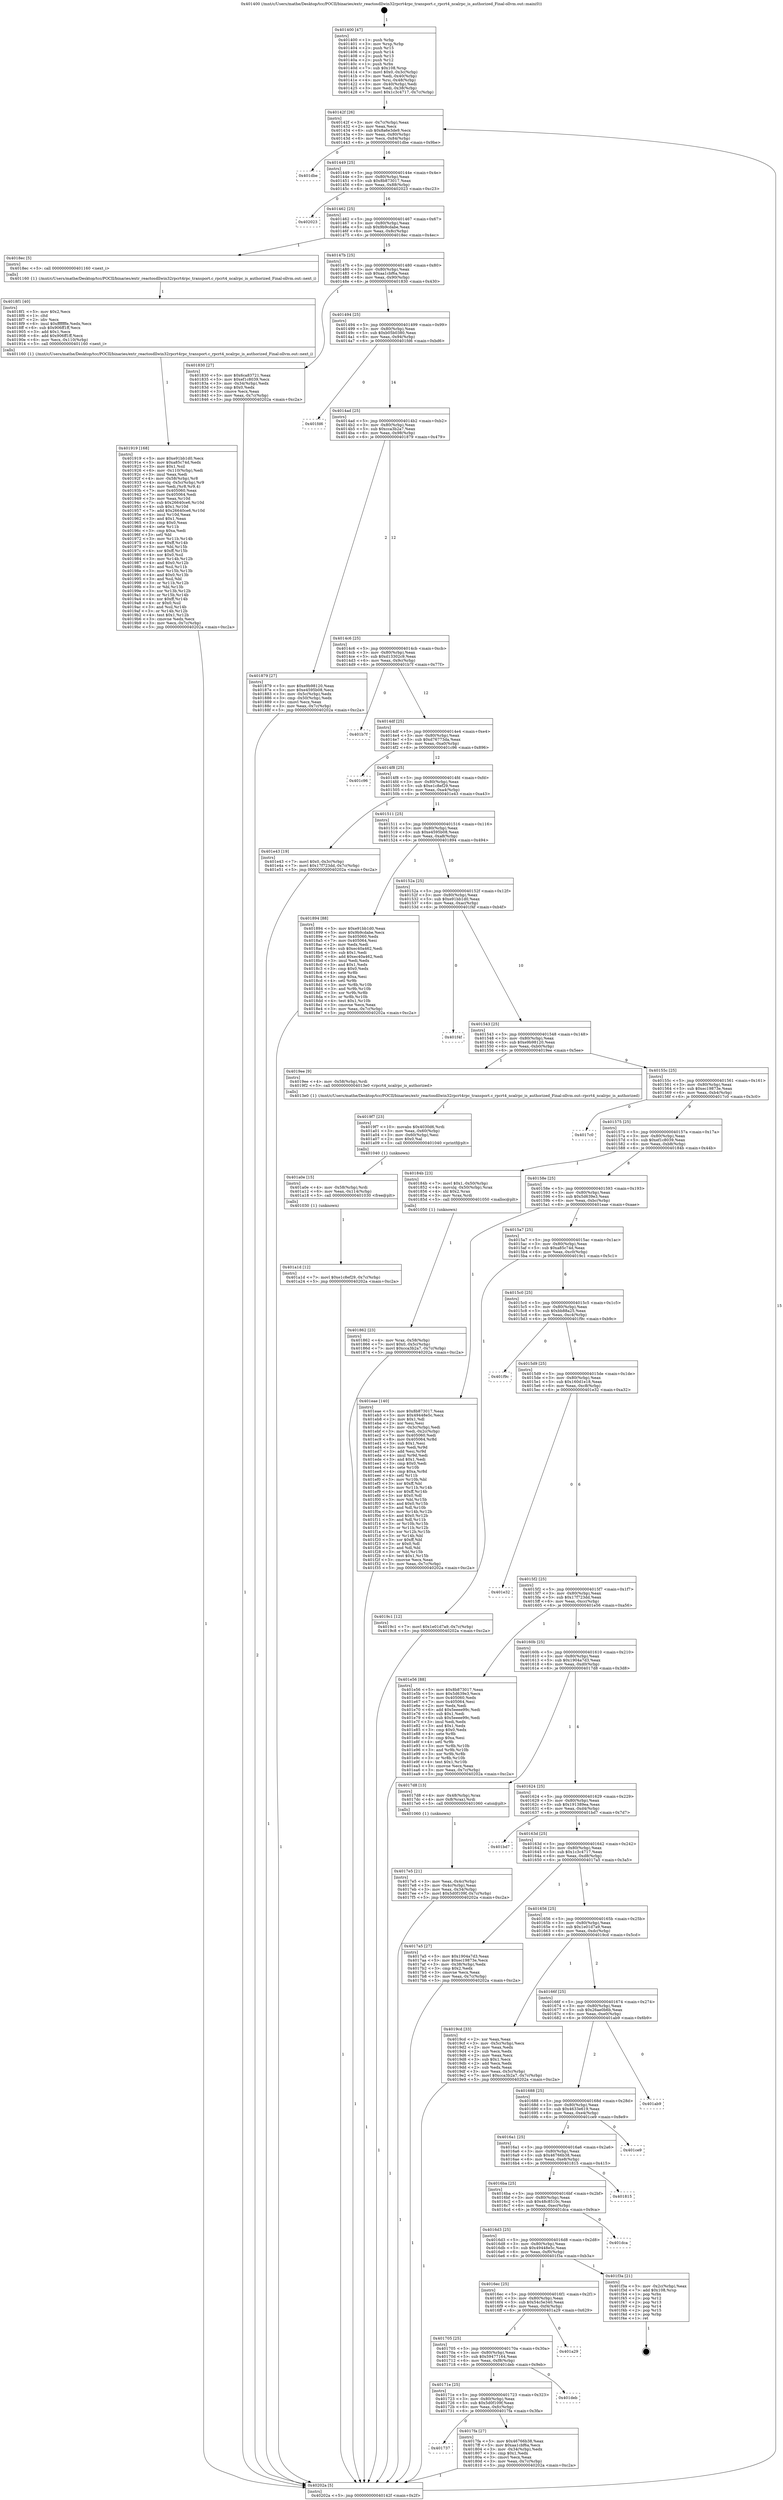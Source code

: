 digraph "0x401400" {
  label = "0x401400 (/mnt/c/Users/mathe/Desktop/tcc/POCII/binaries/extr_reactosdllwin32rpcrt4rpc_transport.c_rpcrt4_ncalrpc_is_authorized_Final-ollvm.out::main(0))"
  labelloc = "t"
  node[shape=record]

  Entry [label="",width=0.3,height=0.3,shape=circle,fillcolor=black,style=filled]
  "0x40142f" [label="{
     0x40142f [26]\l
     | [instrs]\l
     &nbsp;&nbsp;0x40142f \<+3\>: mov -0x7c(%rbp),%eax\l
     &nbsp;&nbsp;0x401432 \<+2\>: mov %eax,%ecx\l
     &nbsp;&nbsp;0x401434 \<+6\>: sub $0x8a6e3de9,%ecx\l
     &nbsp;&nbsp;0x40143a \<+3\>: mov %eax,-0x80(%rbp)\l
     &nbsp;&nbsp;0x40143d \<+6\>: mov %ecx,-0x84(%rbp)\l
     &nbsp;&nbsp;0x401443 \<+6\>: je 0000000000401dbe \<main+0x9be\>\l
  }"]
  "0x401dbe" [label="{
     0x401dbe\l
  }", style=dashed]
  "0x401449" [label="{
     0x401449 [25]\l
     | [instrs]\l
     &nbsp;&nbsp;0x401449 \<+5\>: jmp 000000000040144e \<main+0x4e\>\l
     &nbsp;&nbsp;0x40144e \<+3\>: mov -0x80(%rbp),%eax\l
     &nbsp;&nbsp;0x401451 \<+5\>: sub $0x8b873017,%eax\l
     &nbsp;&nbsp;0x401456 \<+6\>: mov %eax,-0x88(%rbp)\l
     &nbsp;&nbsp;0x40145c \<+6\>: je 0000000000402023 \<main+0xc23\>\l
  }"]
  Exit [label="",width=0.3,height=0.3,shape=circle,fillcolor=black,style=filled,peripheries=2]
  "0x402023" [label="{
     0x402023\l
  }", style=dashed]
  "0x401462" [label="{
     0x401462 [25]\l
     | [instrs]\l
     &nbsp;&nbsp;0x401462 \<+5\>: jmp 0000000000401467 \<main+0x67\>\l
     &nbsp;&nbsp;0x401467 \<+3\>: mov -0x80(%rbp),%eax\l
     &nbsp;&nbsp;0x40146a \<+5\>: sub $0x9b9cdabe,%eax\l
     &nbsp;&nbsp;0x40146f \<+6\>: mov %eax,-0x8c(%rbp)\l
     &nbsp;&nbsp;0x401475 \<+6\>: je 00000000004018ec \<main+0x4ec\>\l
  }"]
  "0x401a1d" [label="{
     0x401a1d [12]\l
     | [instrs]\l
     &nbsp;&nbsp;0x401a1d \<+7\>: movl $0xe1c8ef29,-0x7c(%rbp)\l
     &nbsp;&nbsp;0x401a24 \<+5\>: jmp 000000000040202a \<main+0xc2a\>\l
  }"]
  "0x4018ec" [label="{
     0x4018ec [5]\l
     | [instrs]\l
     &nbsp;&nbsp;0x4018ec \<+5\>: call 0000000000401160 \<next_i\>\l
     | [calls]\l
     &nbsp;&nbsp;0x401160 \{1\} (/mnt/c/Users/mathe/Desktop/tcc/POCII/binaries/extr_reactosdllwin32rpcrt4rpc_transport.c_rpcrt4_ncalrpc_is_authorized_Final-ollvm.out::next_i)\l
  }"]
  "0x40147b" [label="{
     0x40147b [25]\l
     | [instrs]\l
     &nbsp;&nbsp;0x40147b \<+5\>: jmp 0000000000401480 \<main+0x80\>\l
     &nbsp;&nbsp;0x401480 \<+3\>: mov -0x80(%rbp),%eax\l
     &nbsp;&nbsp;0x401483 \<+5\>: sub $0xaa1cbf6a,%eax\l
     &nbsp;&nbsp;0x401488 \<+6\>: mov %eax,-0x90(%rbp)\l
     &nbsp;&nbsp;0x40148e \<+6\>: je 0000000000401830 \<main+0x430\>\l
  }"]
  "0x401a0e" [label="{
     0x401a0e [15]\l
     | [instrs]\l
     &nbsp;&nbsp;0x401a0e \<+4\>: mov -0x58(%rbp),%rdi\l
     &nbsp;&nbsp;0x401a12 \<+6\>: mov %eax,-0x114(%rbp)\l
     &nbsp;&nbsp;0x401a18 \<+5\>: call 0000000000401030 \<free@plt\>\l
     | [calls]\l
     &nbsp;&nbsp;0x401030 \{1\} (unknown)\l
  }"]
  "0x401830" [label="{
     0x401830 [27]\l
     | [instrs]\l
     &nbsp;&nbsp;0x401830 \<+5\>: mov $0x6ca83721,%eax\l
     &nbsp;&nbsp;0x401835 \<+5\>: mov $0xef1c8039,%ecx\l
     &nbsp;&nbsp;0x40183a \<+3\>: mov -0x34(%rbp),%edx\l
     &nbsp;&nbsp;0x40183d \<+3\>: cmp $0x0,%edx\l
     &nbsp;&nbsp;0x401840 \<+3\>: cmove %ecx,%eax\l
     &nbsp;&nbsp;0x401843 \<+3\>: mov %eax,-0x7c(%rbp)\l
     &nbsp;&nbsp;0x401846 \<+5\>: jmp 000000000040202a \<main+0xc2a\>\l
  }"]
  "0x401494" [label="{
     0x401494 [25]\l
     | [instrs]\l
     &nbsp;&nbsp;0x401494 \<+5\>: jmp 0000000000401499 \<main+0x99\>\l
     &nbsp;&nbsp;0x401499 \<+3\>: mov -0x80(%rbp),%eax\l
     &nbsp;&nbsp;0x40149c \<+5\>: sub $0xb05b0380,%eax\l
     &nbsp;&nbsp;0x4014a1 \<+6\>: mov %eax,-0x94(%rbp)\l
     &nbsp;&nbsp;0x4014a7 \<+6\>: je 0000000000401fd6 \<main+0xbd6\>\l
  }"]
  "0x4019f7" [label="{
     0x4019f7 [23]\l
     | [instrs]\l
     &nbsp;&nbsp;0x4019f7 \<+10\>: movabs $0x4030d6,%rdi\l
     &nbsp;&nbsp;0x401a01 \<+3\>: mov %eax,-0x60(%rbp)\l
     &nbsp;&nbsp;0x401a04 \<+3\>: mov -0x60(%rbp),%esi\l
     &nbsp;&nbsp;0x401a07 \<+2\>: mov $0x0,%al\l
     &nbsp;&nbsp;0x401a09 \<+5\>: call 0000000000401040 \<printf@plt\>\l
     | [calls]\l
     &nbsp;&nbsp;0x401040 \{1\} (unknown)\l
  }"]
  "0x401fd6" [label="{
     0x401fd6\l
  }", style=dashed]
  "0x4014ad" [label="{
     0x4014ad [25]\l
     | [instrs]\l
     &nbsp;&nbsp;0x4014ad \<+5\>: jmp 00000000004014b2 \<main+0xb2\>\l
     &nbsp;&nbsp;0x4014b2 \<+3\>: mov -0x80(%rbp),%eax\l
     &nbsp;&nbsp;0x4014b5 \<+5\>: sub $0xcca3b2a7,%eax\l
     &nbsp;&nbsp;0x4014ba \<+6\>: mov %eax,-0x98(%rbp)\l
     &nbsp;&nbsp;0x4014c0 \<+6\>: je 0000000000401879 \<main+0x479\>\l
  }"]
  "0x401919" [label="{
     0x401919 [168]\l
     | [instrs]\l
     &nbsp;&nbsp;0x401919 \<+5\>: mov $0xe91bb1d0,%ecx\l
     &nbsp;&nbsp;0x40191e \<+5\>: mov $0xa85c74d,%edx\l
     &nbsp;&nbsp;0x401923 \<+3\>: mov $0x1,%sil\l
     &nbsp;&nbsp;0x401926 \<+6\>: mov -0x110(%rbp),%edi\l
     &nbsp;&nbsp;0x40192c \<+3\>: imul %eax,%edi\l
     &nbsp;&nbsp;0x40192f \<+4\>: mov -0x58(%rbp),%r8\l
     &nbsp;&nbsp;0x401933 \<+4\>: movslq -0x5c(%rbp),%r9\l
     &nbsp;&nbsp;0x401937 \<+4\>: mov %edi,(%r8,%r9,4)\l
     &nbsp;&nbsp;0x40193b \<+7\>: mov 0x405060,%eax\l
     &nbsp;&nbsp;0x401942 \<+7\>: mov 0x405064,%edi\l
     &nbsp;&nbsp;0x401949 \<+3\>: mov %eax,%r10d\l
     &nbsp;&nbsp;0x40194c \<+7\>: sub $0x26640ce6,%r10d\l
     &nbsp;&nbsp;0x401953 \<+4\>: sub $0x1,%r10d\l
     &nbsp;&nbsp;0x401957 \<+7\>: add $0x26640ce6,%r10d\l
     &nbsp;&nbsp;0x40195e \<+4\>: imul %r10d,%eax\l
     &nbsp;&nbsp;0x401962 \<+3\>: and $0x1,%eax\l
     &nbsp;&nbsp;0x401965 \<+3\>: cmp $0x0,%eax\l
     &nbsp;&nbsp;0x401968 \<+4\>: sete %r11b\l
     &nbsp;&nbsp;0x40196c \<+3\>: cmp $0xa,%edi\l
     &nbsp;&nbsp;0x40196f \<+3\>: setl %bl\l
     &nbsp;&nbsp;0x401972 \<+3\>: mov %r11b,%r14b\l
     &nbsp;&nbsp;0x401975 \<+4\>: xor $0xff,%r14b\l
     &nbsp;&nbsp;0x401979 \<+3\>: mov %bl,%r15b\l
     &nbsp;&nbsp;0x40197c \<+4\>: xor $0xff,%r15b\l
     &nbsp;&nbsp;0x401980 \<+4\>: xor $0x0,%sil\l
     &nbsp;&nbsp;0x401984 \<+3\>: mov %r14b,%r12b\l
     &nbsp;&nbsp;0x401987 \<+4\>: and $0x0,%r12b\l
     &nbsp;&nbsp;0x40198b \<+3\>: and %sil,%r11b\l
     &nbsp;&nbsp;0x40198e \<+3\>: mov %r15b,%r13b\l
     &nbsp;&nbsp;0x401991 \<+4\>: and $0x0,%r13b\l
     &nbsp;&nbsp;0x401995 \<+3\>: and %sil,%bl\l
     &nbsp;&nbsp;0x401998 \<+3\>: or %r11b,%r12b\l
     &nbsp;&nbsp;0x40199b \<+3\>: or %bl,%r13b\l
     &nbsp;&nbsp;0x40199e \<+3\>: xor %r13b,%r12b\l
     &nbsp;&nbsp;0x4019a1 \<+3\>: or %r15b,%r14b\l
     &nbsp;&nbsp;0x4019a4 \<+4\>: xor $0xff,%r14b\l
     &nbsp;&nbsp;0x4019a8 \<+4\>: or $0x0,%sil\l
     &nbsp;&nbsp;0x4019ac \<+3\>: and %sil,%r14b\l
     &nbsp;&nbsp;0x4019af \<+3\>: or %r14b,%r12b\l
     &nbsp;&nbsp;0x4019b2 \<+4\>: test $0x1,%r12b\l
     &nbsp;&nbsp;0x4019b6 \<+3\>: cmovne %edx,%ecx\l
     &nbsp;&nbsp;0x4019b9 \<+3\>: mov %ecx,-0x7c(%rbp)\l
     &nbsp;&nbsp;0x4019bc \<+5\>: jmp 000000000040202a \<main+0xc2a\>\l
  }"]
  "0x401879" [label="{
     0x401879 [27]\l
     | [instrs]\l
     &nbsp;&nbsp;0x401879 \<+5\>: mov $0xe9b98120,%eax\l
     &nbsp;&nbsp;0x40187e \<+5\>: mov $0xe4595b08,%ecx\l
     &nbsp;&nbsp;0x401883 \<+3\>: mov -0x5c(%rbp),%edx\l
     &nbsp;&nbsp;0x401886 \<+3\>: cmp -0x50(%rbp),%edx\l
     &nbsp;&nbsp;0x401889 \<+3\>: cmovl %ecx,%eax\l
     &nbsp;&nbsp;0x40188c \<+3\>: mov %eax,-0x7c(%rbp)\l
     &nbsp;&nbsp;0x40188f \<+5\>: jmp 000000000040202a \<main+0xc2a\>\l
  }"]
  "0x4014c6" [label="{
     0x4014c6 [25]\l
     | [instrs]\l
     &nbsp;&nbsp;0x4014c6 \<+5\>: jmp 00000000004014cb \<main+0xcb\>\l
     &nbsp;&nbsp;0x4014cb \<+3\>: mov -0x80(%rbp),%eax\l
     &nbsp;&nbsp;0x4014ce \<+5\>: sub $0xd13302c9,%eax\l
     &nbsp;&nbsp;0x4014d3 \<+6\>: mov %eax,-0x9c(%rbp)\l
     &nbsp;&nbsp;0x4014d9 \<+6\>: je 0000000000401b7f \<main+0x77f\>\l
  }"]
  "0x4018f1" [label="{
     0x4018f1 [40]\l
     | [instrs]\l
     &nbsp;&nbsp;0x4018f1 \<+5\>: mov $0x2,%ecx\l
     &nbsp;&nbsp;0x4018f6 \<+1\>: cltd\l
     &nbsp;&nbsp;0x4018f7 \<+2\>: idiv %ecx\l
     &nbsp;&nbsp;0x4018f9 \<+6\>: imul $0xfffffffe,%edx,%ecx\l
     &nbsp;&nbsp;0x4018ff \<+6\>: sub $0x906ff1ff,%ecx\l
     &nbsp;&nbsp;0x401905 \<+3\>: add $0x1,%ecx\l
     &nbsp;&nbsp;0x401908 \<+6\>: add $0x906ff1ff,%ecx\l
     &nbsp;&nbsp;0x40190e \<+6\>: mov %ecx,-0x110(%rbp)\l
     &nbsp;&nbsp;0x401914 \<+5\>: call 0000000000401160 \<next_i\>\l
     | [calls]\l
     &nbsp;&nbsp;0x401160 \{1\} (/mnt/c/Users/mathe/Desktop/tcc/POCII/binaries/extr_reactosdllwin32rpcrt4rpc_transport.c_rpcrt4_ncalrpc_is_authorized_Final-ollvm.out::next_i)\l
  }"]
  "0x401b7f" [label="{
     0x401b7f\l
  }", style=dashed]
  "0x4014df" [label="{
     0x4014df [25]\l
     | [instrs]\l
     &nbsp;&nbsp;0x4014df \<+5\>: jmp 00000000004014e4 \<main+0xe4\>\l
     &nbsp;&nbsp;0x4014e4 \<+3\>: mov -0x80(%rbp),%eax\l
     &nbsp;&nbsp;0x4014e7 \<+5\>: sub $0xd76773da,%eax\l
     &nbsp;&nbsp;0x4014ec \<+6\>: mov %eax,-0xa0(%rbp)\l
     &nbsp;&nbsp;0x4014f2 \<+6\>: je 0000000000401c96 \<main+0x896\>\l
  }"]
  "0x401862" [label="{
     0x401862 [23]\l
     | [instrs]\l
     &nbsp;&nbsp;0x401862 \<+4\>: mov %rax,-0x58(%rbp)\l
     &nbsp;&nbsp;0x401866 \<+7\>: movl $0x0,-0x5c(%rbp)\l
     &nbsp;&nbsp;0x40186d \<+7\>: movl $0xcca3b2a7,-0x7c(%rbp)\l
     &nbsp;&nbsp;0x401874 \<+5\>: jmp 000000000040202a \<main+0xc2a\>\l
  }"]
  "0x401c96" [label="{
     0x401c96\l
  }", style=dashed]
  "0x4014f8" [label="{
     0x4014f8 [25]\l
     | [instrs]\l
     &nbsp;&nbsp;0x4014f8 \<+5\>: jmp 00000000004014fd \<main+0xfd\>\l
     &nbsp;&nbsp;0x4014fd \<+3\>: mov -0x80(%rbp),%eax\l
     &nbsp;&nbsp;0x401500 \<+5\>: sub $0xe1c8ef29,%eax\l
     &nbsp;&nbsp;0x401505 \<+6\>: mov %eax,-0xa4(%rbp)\l
     &nbsp;&nbsp;0x40150b \<+6\>: je 0000000000401e43 \<main+0xa43\>\l
  }"]
  "0x401737" [label="{
     0x401737\l
  }", style=dashed]
  "0x401e43" [label="{
     0x401e43 [19]\l
     | [instrs]\l
     &nbsp;&nbsp;0x401e43 \<+7\>: movl $0x0,-0x3c(%rbp)\l
     &nbsp;&nbsp;0x401e4a \<+7\>: movl $0x17f723dd,-0x7c(%rbp)\l
     &nbsp;&nbsp;0x401e51 \<+5\>: jmp 000000000040202a \<main+0xc2a\>\l
  }"]
  "0x401511" [label="{
     0x401511 [25]\l
     | [instrs]\l
     &nbsp;&nbsp;0x401511 \<+5\>: jmp 0000000000401516 \<main+0x116\>\l
     &nbsp;&nbsp;0x401516 \<+3\>: mov -0x80(%rbp),%eax\l
     &nbsp;&nbsp;0x401519 \<+5\>: sub $0xe4595b08,%eax\l
     &nbsp;&nbsp;0x40151e \<+6\>: mov %eax,-0xa8(%rbp)\l
     &nbsp;&nbsp;0x401524 \<+6\>: je 0000000000401894 \<main+0x494\>\l
  }"]
  "0x4017fa" [label="{
     0x4017fa [27]\l
     | [instrs]\l
     &nbsp;&nbsp;0x4017fa \<+5\>: mov $0x46766b38,%eax\l
     &nbsp;&nbsp;0x4017ff \<+5\>: mov $0xaa1cbf6a,%ecx\l
     &nbsp;&nbsp;0x401804 \<+3\>: mov -0x34(%rbp),%edx\l
     &nbsp;&nbsp;0x401807 \<+3\>: cmp $0x1,%edx\l
     &nbsp;&nbsp;0x40180a \<+3\>: cmovl %ecx,%eax\l
     &nbsp;&nbsp;0x40180d \<+3\>: mov %eax,-0x7c(%rbp)\l
     &nbsp;&nbsp;0x401810 \<+5\>: jmp 000000000040202a \<main+0xc2a\>\l
  }"]
  "0x401894" [label="{
     0x401894 [88]\l
     | [instrs]\l
     &nbsp;&nbsp;0x401894 \<+5\>: mov $0xe91bb1d0,%eax\l
     &nbsp;&nbsp;0x401899 \<+5\>: mov $0x9b9cdabe,%ecx\l
     &nbsp;&nbsp;0x40189e \<+7\>: mov 0x405060,%edx\l
     &nbsp;&nbsp;0x4018a5 \<+7\>: mov 0x405064,%esi\l
     &nbsp;&nbsp;0x4018ac \<+2\>: mov %edx,%edi\l
     &nbsp;&nbsp;0x4018ae \<+6\>: sub $0xec40a462,%edi\l
     &nbsp;&nbsp;0x4018b4 \<+3\>: sub $0x1,%edi\l
     &nbsp;&nbsp;0x4018b7 \<+6\>: add $0xec40a462,%edi\l
     &nbsp;&nbsp;0x4018bd \<+3\>: imul %edi,%edx\l
     &nbsp;&nbsp;0x4018c0 \<+3\>: and $0x1,%edx\l
     &nbsp;&nbsp;0x4018c3 \<+3\>: cmp $0x0,%edx\l
     &nbsp;&nbsp;0x4018c6 \<+4\>: sete %r8b\l
     &nbsp;&nbsp;0x4018ca \<+3\>: cmp $0xa,%esi\l
     &nbsp;&nbsp;0x4018cd \<+4\>: setl %r9b\l
     &nbsp;&nbsp;0x4018d1 \<+3\>: mov %r8b,%r10b\l
     &nbsp;&nbsp;0x4018d4 \<+3\>: and %r9b,%r10b\l
     &nbsp;&nbsp;0x4018d7 \<+3\>: xor %r9b,%r8b\l
     &nbsp;&nbsp;0x4018da \<+3\>: or %r8b,%r10b\l
     &nbsp;&nbsp;0x4018dd \<+4\>: test $0x1,%r10b\l
     &nbsp;&nbsp;0x4018e1 \<+3\>: cmovne %ecx,%eax\l
     &nbsp;&nbsp;0x4018e4 \<+3\>: mov %eax,-0x7c(%rbp)\l
     &nbsp;&nbsp;0x4018e7 \<+5\>: jmp 000000000040202a \<main+0xc2a\>\l
  }"]
  "0x40152a" [label="{
     0x40152a [25]\l
     | [instrs]\l
     &nbsp;&nbsp;0x40152a \<+5\>: jmp 000000000040152f \<main+0x12f\>\l
     &nbsp;&nbsp;0x40152f \<+3\>: mov -0x80(%rbp),%eax\l
     &nbsp;&nbsp;0x401532 \<+5\>: sub $0xe91bb1d0,%eax\l
     &nbsp;&nbsp;0x401537 \<+6\>: mov %eax,-0xac(%rbp)\l
     &nbsp;&nbsp;0x40153d \<+6\>: je 0000000000401f4f \<main+0xb4f\>\l
  }"]
  "0x40171e" [label="{
     0x40171e [25]\l
     | [instrs]\l
     &nbsp;&nbsp;0x40171e \<+5\>: jmp 0000000000401723 \<main+0x323\>\l
     &nbsp;&nbsp;0x401723 \<+3\>: mov -0x80(%rbp),%eax\l
     &nbsp;&nbsp;0x401726 \<+5\>: sub $0x5d0f109f,%eax\l
     &nbsp;&nbsp;0x40172b \<+6\>: mov %eax,-0xfc(%rbp)\l
     &nbsp;&nbsp;0x401731 \<+6\>: je 00000000004017fa \<main+0x3fa\>\l
  }"]
  "0x401f4f" [label="{
     0x401f4f\l
  }", style=dashed]
  "0x401543" [label="{
     0x401543 [25]\l
     | [instrs]\l
     &nbsp;&nbsp;0x401543 \<+5\>: jmp 0000000000401548 \<main+0x148\>\l
     &nbsp;&nbsp;0x401548 \<+3\>: mov -0x80(%rbp),%eax\l
     &nbsp;&nbsp;0x40154b \<+5\>: sub $0xe9b98120,%eax\l
     &nbsp;&nbsp;0x401550 \<+6\>: mov %eax,-0xb0(%rbp)\l
     &nbsp;&nbsp;0x401556 \<+6\>: je 00000000004019ee \<main+0x5ee\>\l
  }"]
  "0x401deb" [label="{
     0x401deb\l
  }", style=dashed]
  "0x4019ee" [label="{
     0x4019ee [9]\l
     | [instrs]\l
     &nbsp;&nbsp;0x4019ee \<+4\>: mov -0x58(%rbp),%rdi\l
     &nbsp;&nbsp;0x4019f2 \<+5\>: call 00000000004013e0 \<rpcrt4_ncalrpc_is_authorized\>\l
     | [calls]\l
     &nbsp;&nbsp;0x4013e0 \{1\} (/mnt/c/Users/mathe/Desktop/tcc/POCII/binaries/extr_reactosdllwin32rpcrt4rpc_transport.c_rpcrt4_ncalrpc_is_authorized_Final-ollvm.out::rpcrt4_ncalrpc_is_authorized)\l
  }"]
  "0x40155c" [label="{
     0x40155c [25]\l
     | [instrs]\l
     &nbsp;&nbsp;0x40155c \<+5\>: jmp 0000000000401561 \<main+0x161\>\l
     &nbsp;&nbsp;0x401561 \<+3\>: mov -0x80(%rbp),%eax\l
     &nbsp;&nbsp;0x401564 \<+5\>: sub $0xec19873e,%eax\l
     &nbsp;&nbsp;0x401569 \<+6\>: mov %eax,-0xb4(%rbp)\l
     &nbsp;&nbsp;0x40156f \<+6\>: je 00000000004017c0 \<main+0x3c0\>\l
  }"]
  "0x401705" [label="{
     0x401705 [25]\l
     | [instrs]\l
     &nbsp;&nbsp;0x401705 \<+5\>: jmp 000000000040170a \<main+0x30a\>\l
     &nbsp;&nbsp;0x40170a \<+3\>: mov -0x80(%rbp),%eax\l
     &nbsp;&nbsp;0x40170d \<+5\>: sub $0x59477164,%eax\l
     &nbsp;&nbsp;0x401712 \<+6\>: mov %eax,-0xf8(%rbp)\l
     &nbsp;&nbsp;0x401718 \<+6\>: je 0000000000401deb \<main+0x9eb\>\l
  }"]
  "0x4017c0" [label="{
     0x4017c0\l
  }", style=dashed]
  "0x401575" [label="{
     0x401575 [25]\l
     | [instrs]\l
     &nbsp;&nbsp;0x401575 \<+5\>: jmp 000000000040157a \<main+0x17a\>\l
     &nbsp;&nbsp;0x40157a \<+3\>: mov -0x80(%rbp),%eax\l
     &nbsp;&nbsp;0x40157d \<+5\>: sub $0xef1c8039,%eax\l
     &nbsp;&nbsp;0x401582 \<+6\>: mov %eax,-0xb8(%rbp)\l
     &nbsp;&nbsp;0x401588 \<+6\>: je 000000000040184b \<main+0x44b\>\l
  }"]
  "0x401a29" [label="{
     0x401a29\l
  }", style=dashed]
  "0x40184b" [label="{
     0x40184b [23]\l
     | [instrs]\l
     &nbsp;&nbsp;0x40184b \<+7\>: movl $0x1,-0x50(%rbp)\l
     &nbsp;&nbsp;0x401852 \<+4\>: movslq -0x50(%rbp),%rax\l
     &nbsp;&nbsp;0x401856 \<+4\>: shl $0x2,%rax\l
     &nbsp;&nbsp;0x40185a \<+3\>: mov %rax,%rdi\l
     &nbsp;&nbsp;0x40185d \<+5\>: call 0000000000401050 \<malloc@plt\>\l
     | [calls]\l
     &nbsp;&nbsp;0x401050 \{1\} (unknown)\l
  }"]
  "0x40158e" [label="{
     0x40158e [25]\l
     | [instrs]\l
     &nbsp;&nbsp;0x40158e \<+5\>: jmp 0000000000401593 \<main+0x193\>\l
     &nbsp;&nbsp;0x401593 \<+3\>: mov -0x80(%rbp),%eax\l
     &nbsp;&nbsp;0x401596 \<+5\>: sub $0x5d639e3,%eax\l
     &nbsp;&nbsp;0x40159b \<+6\>: mov %eax,-0xbc(%rbp)\l
     &nbsp;&nbsp;0x4015a1 \<+6\>: je 0000000000401eae \<main+0xaae\>\l
  }"]
  "0x4016ec" [label="{
     0x4016ec [25]\l
     | [instrs]\l
     &nbsp;&nbsp;0x4016ec \<+5\>: jmp 00000000004016f1 \<main+0x2f1\>\l
     &nbsp;&nbsp;0x4016f1 \<+3\>: mov -0x80(%rbp),%eax\l
     &nbsp;&nbsp;0x4016f4 \<+5\>: sub $0x54c5e340,%eax\l
     &nbsp;&nbsp;0x4016f9 \<+6\>: mov %eax,-0xf4(%rbp)\l
     &nbsp;&nbsp;0x4016ff \<+6\>: je 0000000000401a29 \<main+0x629\>\l
  }"]
  "0x401eae" [label="{
     0x401eae [140]\l
     | [instrs]\l
     &nbsp;&nbsp;0x401eae \<+5\>: mov $0x8b873017,%eax\l
     &nbsp;&nbsp;0x401eb3 \<+5\>: mov $0x49448e5c,%ecx\l
     &nbsp;&nbsp;0x401eb8 \<+2\>: mov $0x1,%dl\l
     &nbsp;&nbsp;0x401eba \<+2\>: xor %esi,%esi\l
     &nbsp;&nbsp;0x401ebc \<+3\>: mov -0x3c(%rbp),%edi\l
     &nbsp;&nbsp;0x401ebf \<+3\>: mov %edi,-0x2c(%rbp)\l
     &nbsp;&nbsp;0x401ec2 \<+7\>: mov 0x405060,%edi\l
     &nbsp;&nbsp;0x401ec9 \<+8\>: mov 0x405064,%r8d\l
     &nbsp;&nbsp;0x401ed1 \<+3\>: sub $0x1,%esi\l
     &nbsp;&nbsp;0x401ed4 \<+3\>: mov %edi,%r9d\l
     &nbsp;&nbsp;0x401ed7 \<+3\>: add %esi,%r9d\l
     &nbsp;&nbsp;0x401eda \<+4\>: imul %r9d,%edi\l
     &nbsp;&nbsp;0x401ede \<+3\>: and $0x1,%edi\l
     &nbsp;&nbsp;0x401ee1 \<+3\>: cmp $0x0,%edi\l
     &nbsp;&nbsp;0x401ee4 \<+4\>: sete %r10b\l
     &nbsp;&nbsp;0x401ee8 \<+4\>: cmp $0xa,%r8d\l
     &nbsp;&nbsp;0x401eec \<+4\>: setl %r11b\l
     &nbsp;&nbsp;0x401ef0 \<+3\>: mov %r10b,%bl\l
     &nbsp;&nbsp;0x401ef3 \<+3\>: xor $0xff,%bl\l
     &nbsp;&nbsp;0x401ef6 \<+3\>: mov %r11b,%r14b\l
     &nbsp;&nbsp;0x401ef9 \<+4\>: xor $0xff,%r14b\l
     &nbsp;&nbsp;0x401efd \<+3\>: xor $0x0,%dl\l
     &nbsp;&nbsp;0x401f00 \<+3\>: mov %bl,%r15b\l
     &nbsp;&nbsp;0x401f03 \<+4\>: and $0x0,%r15b\l
     &nbsp;&nbsp;0x401f07 \<+3\>: and %dl,%r10b\l
     &nbsp;&nbsp;0x401f0a \<+3\>: mov %r14b,%r12b\l
     &nbsp;&nbsp;0x401f0d \<+4\>: and $0x0,%r12b\l
     &nbsp;&nbsp;0x401f11 \<+3\>: and %dl,%r11b\l
     &nbsp;&nbsp;0x401f14 \<+3\>: or %r10b,%r15b\l
     &nbsp;&nbsp;0x401f17 \<+3\>: or %r11b,%r12b\l
     &nbsp;&nbsp;0x401f1a \<+3\>: xor %r12b,%r15b\l
     &nbsp;&nbsp;0x401f1d \<+3\>: or %r14b,%bl\l
     &nbsp;&nbsp;0x401f20 \<+3\>: xor $0xff,%bl\l
     &nbsp;&nbsp;0x401f23 \<+3\>: or $0x0,%dl\l
     &nbsp;&nbsp;0x401f26 \<+2\>: and %dl,%bl\l
     &nbsp;&nbsp;0x401f28 \<+3\>: or %bl,%r15b\l
     &nbsp;&nbsp;0x401f2b \<+4\>: test $0x1,%r15b\l
     &nbsp;&nbsp;0x401f2f \<+3\>: cmovne %ecx,%eax\l
     &nbsp;&nbsp;0x401f32 \<+3\>: mov %eax,-0x7c(%rbp)\l
     &nbsp;&nbsp;0x401f35 \<+5\>: jmp 000000000040202a \<main+0xc2a\>\l
  }"]
  "0x4015a7" [label="{
     0x4015a7 [25]\l
     | [instrs]\l
     &nbsp;&nbsp;0x4015a7 \<+5\>: jmp 00000000004015ac \<main+0x1ac\>\l
     &nbsp;&nbsp;0x4015ac \<+3\>: mov -0x80(%rbp),%eax\l
     &nbsp;&nbsp;0x4015af \<+5\>: sub $0xa85c74d,%eax\l
     &nbsp;&nbsp;0x4015b4 \<+6\>: mov %eax,-0xc0(%rbp)\l
     &nbsp;&nbsp;0x4015ba \<+6\>: je 00000000004019c1 \<main+0x5c1\>\l
  }"]
  "0x401f3a" [label="{
     0x401f3a [21]\l
     | [instrs]\l
     &nbsp;&nbsp;0x401f3a \<+3\>: mov -0x2c(%rbp),%eax\l
     &nbsp;&nbsp;0x401f3d \<+7\>: add $0x108,%rsp\l
     &nbsp;&nbsp;0x401f44 \<+1\>: pop %rbx\l
     &nbsp;&nbsp;0x401f45 \<+2\>: pop %r12\l
     &nbsp;&nbsp;0x401f47 \<+2\>: pop %r13\l
     &nbsp;&nbsp;0x401f49 \<+2\>: pop %r14\l
     &nbsp;&nbsp;0x401f4b \<+2\>: pop %r15\l
     &nbsp;&nbsp;0x401f4d \<+1\>: pop %rbp\l
     &nbsp;&nbsp;0x401f4e \<+1\>: ret\l
  }"]
  "0x4019c1" [label="{
     0x4019c1 [12]\l
     | [instrs]\l
     &nbsp;&nbsp;0x4019c1 \<+7\>: movl $0x1e01d7a9,-0x7c(%rbp)\l
     &nbsp;&nbsp;0x4019c8 \<+5\>: jmp 000000000040202a \<main+0xc2a\>\l
  }"]
  "0x4015c0" [label="{
     0x4015c0 [25]\l
     | [instrs]\l
     &nbsp;&nbsp;0x4015c0 \<+5\>: jmp 00000000004015c5 \<main+0x1c5\>\l
     &nbsp;&nbsp;0x4015c5 \<+3\>: mov -0x80(%rbp),%eax\l
     &nbsp;&nbsp;0x4015c8 \<+5\>: sub $0xbb88a25,%eax\l
     &nbsp;&nbsp;0x4015cd \<+6\>: mov %eax,-0xc4(%rbp)\l
     &nbsp;&nbsp;0x4015d3 \<+6\>: je 0000000000401f9c \<main+0xb9c\>\l
  }"]
  "0x4016d3" [label="{
     0x4016d3 [25]\l
     | [instrs]\l
     &nbsp;&nbsp;0x4016d3 \<+5\>: jmp 00000000004016d8 \<main+0x2d8\>\l
     &nbsp;&nbsp;0x4016d8 \<+3\>: mov -0x80(%rbp),%eax\l
     &nbsp;&nbsp;0x4016db \<+5\>: sub $0x49448e5c,%eax\l
     &nbsp;&nbsp;0x4016e0 \<+6\>: mov %eax,-0xf0(%rbp)\l
     &nbsp;&nbsp;0x4016e6 \<+6\>: je 0000000000401f3a \<main+0xb3a\>\l
  }"]
  "0x401f9c" [label="{
     0x401f9c\l
  }", style=dashed]
  "0x4015d9" [label="{
     0x4015d9 [25]\l
     | [instrs]\l
     &nbsp;&nbsp;0x4015d9 \<+5\>: jmp 00000000004015de \<main+0x1de\>\l
     &nbsp;&nbsp;0x4015de \<+3\>: mov -0x80(%rbp),%eax\l
     &nbsp;&nbsp;0x4015e1 \<+5\>: sub $0x160d1e18,%eax\l
     &nbsp;&nbsp;0x4015e6 \<+6\>: mov %eax,-0xc8(%rbp)\l
     &nbsp;&nbsp;0x4015ec \<+6\>: je 0000000000401e32 \<main+0xa32\>\l
  }"]
  "0x401dca" [label="{
     0x401dca\l
  }", style=dashed]
  "0x401e32" [label="{
     0x401e32\l
  }", style=dashed]
  "0x4015f2" [label="{
     0x4015f2 [25]\l
     | [instrs]\l
     &nbsp;&nbsp;0x4015f2 \<+5\>: jmp 00000000004015f7 \<main+0x1f7\>\l
     &nbsp;&nbsp;0x4015f7 \<+3\>: mov -0x80(%rbp),%eax\l
     &nbsp;&nbsp;0x4015fa \<+5\>: sub $0x17f723dd,%eax\l
     &nbsp;&nbsp;0x4015ff \<+6\>: mov %eax,-0xcc(%rbp)\l
     &nbsp;&nbsp;0x401605 \<+6\>: je 0000000000401e56 \<main+0xa56\>\l
  }"]
  "0x4016ba" [label="{
     0x4016ba [25]\l
     | [instrs]\l
     &nbsp;&nbsp;0x4016ba \<+5\>: jmp 00000000004016bf \<main+0x2bf\>\l
     &nbsp;&nbsp;0x4016bf \<+3\>: mov -0x80(%rbp),%eax\l
     &nbsp;&nbsp;0x4016c2 \<+5\>: sub $0x48c8510c,%eax\l
     &nbsp;&nbsp;0x4016c7 \<+6\>: mov %eax,-0xec(%rbp)\l
     &nbsp;&nbsp;0x4016cd \<+6\>: je 0000000000401dca \<main+0x9ca\>\l
  }"]
  "0x401e56" [label="{
     0x401e56 [88]\l
     | [instrs]\l
     &nbsp;&nbsp;0x401e56 \<+5\>: mov $0x8b873017,%eax\l
     &nbsp;&nbsp;0x401e5b \<+5\>: mov $0x5d639e3,%ecx\l
     &nbsp;&nbsp;0x401e60 \<+7\>: mov 0x405060,%edx\l
     &nbsp;&nbsp;0x401e67 \<+7\>: mov 0x405064,%esi\l
     &nbsp;&nbsp;0x401e6e \<+2\>: mov %edx,%edi\l
     &nbsp;&nbsp;0x401e70 \<+6\>: add $0x5eeee99c,%edi\l
     &nbsp;&nbsp;0x401e76 \<+3\>: sub $0x1,%edi\l
     &nbsp;&nbsp;0x401e79 \<+6\>: sub $0x5eeee99c,%edi\l
     &nbsp;&nbsp;0x401e7f \<+3\>: imul %edi,%edx\l
     &nbsp;&nbsp;0x401e82 \<+3\>: and $0x1,%edx\l
     &nbsp;&nbsp;0x401e85 \<+3\>: cmp $0x0,%edx\l
     &nbsp;&nbsp;0x401e88 \<+4\>: sete %r8b\l
     &nbsp;&nbsp;0x401e8c \<+3\>: cmp $0xa,%esi\l
     &nbsp;&nbsp;0x401e8f \<+4\>: setl %r9b\l
     &nbsp;&nbsp;0x401e93 \<+3\>: mov %r8b,%r10b\l
     &nbsp;&nbsp;0x401e96 \<+3\>: and %r9b,%r10b\l
     &nbsp;&nbsp;0x401e99 \<+3\>: xor %r9b,%r8b\l
     &nbsp;&nbsp;0x401e9c \<+3\>: or %r8b,%r10b\l
     &nbsp;&nbsp;0x401e9f \<+4\>: test $0x1,%r10b\l
     &nbsp;&nbsp;0x401ea3 \<+3\>: cmovne %ecx,%eax\l
     &nbsp;&nbsp;0x401ea6 \<+3\>: mov %eax,-0x7c(%rbp)\l
     &nbsp;&nbsp;0x401ea9 \<+5\>: jmp 000000000040202a \<main+0xc2a\>\l
  }"]
  "0x40160b" [label="{
     0x40160b [25]\l
     | [instrs]\l
     &nbsp;&nbsp;0x40160b \<+5\>: jmp 0000000000401610 \<main+0x210\>\l
     &nbsp;&nbsp;0x401610 \<+3\>: mov -0x80(%rbp),%eax\l
     &nbsp;&nbsp;0x401613 \<+5\>: sub $0x1904a7d3,%eax\l
     &nbsp;&nbsp;0x401618 \<+6\>: mov %eax,-0xd0(%rbp)\l
     &nbsp;&nbsp;0x40161e \<+6\>: je 00000000004017d8 \<main+0x3d8\>\l
  }"]
  "0x401815" [label="{
     0x401815\l
  }", style=dashed]
  "0x4017d8" [label="{
     0x4017d8 [13]\l
     | [instrs]\l
     &nbsp;&nbsp;0x4017d8 \<+4\>: mov -0x48(%rbp),%rax\l
     &nbsp;&nbsp;0x4017dc \<+4\>: mov 0x8(%rax),%rdi\l
     &nbsp;&nbsp;0x4017e0 \<+5\>: call 0000000000401060 \<atoi@plt\>\l
     | [calls]\l
     &nbsp;&nbsp;0x401060 \{1\} (unknown)\l
  }"]
  "0x401624" [label="{
     0x401624 [25]\l
     | [instrs]\l
     &nbsp;&nbsp;0x401624 \<+5\>: jmp 0000000000401629 \<main+0x229\>\l
     &nbsp;&nbsp;0x401629 \<+3\>: mov -0x80(%rbp),%eax\l
     &nbsp;&nbsp;0x40162c \<+5\>: sub $0x191389ea,%eax\l
     &nbsp;&nbsp;0x401631 \<+6\>: mov %eax,-0xd4(%rbp)\l
     &nbsp;&nbsp;0x401637 \<+6\>: je 0000000000401bd7 \<main+0x7d7\>\l
  }"]
  "0x4016a1" [label="{
     0x4016a1 [25]\l
     | [instrs]\l
     &nbsp;&nbsp;0x4016a1 \<+5\>: jmp 00000000004016a6 \<main+0x2a6\>\l
     &nbsp;&nbsp;0x4016a6 \<+3\>: mov -0x80(%rbp),%eax\l
     &nbsp;&nbsp;0x4016a9 \<+5\>: sub $0x46766b38,%eax\l
     &nbsp;&nbsp;0x4016ae \<+6\>: mov %eax,-0xe8(%rbp)\l
     &nbsp;&nbsp;0x4016b4 \<+6\>: je 0000000000401815 \<main+0x415\>\l
  }"]
  "0x401bd7" [label="{
     0x401bd7\l
  }", style=dashed]
  "0x40163d" [label="{
     0x40163d [25]\l
     | [instrs]\l
     &nbsp;&nbsp;0x40163d \<+5\>: jmp 0000000000401642 \<main+0x242\>\l
     &nbsp;&nbsp;0x401642 \<+3\>: mov -0x80(%rbp),%eax\l
     &nbsp;&nbsp;0x401645 \<+5\>: sub $0x1c3c4717,%eax\l
     &nbsp;&nbsp;0x40164a \<+6\>: mov %eax,-0xd8(%rbp)\l
     &nbsp;&nbsp;0x401650 \<+6\>: je 00000000004017a5 \<main+0x3a5\>\l
  }"]
  "0x401ce9" [label="{
     0x401ce9\l
  }", style=dashed]
  "0x4017a5" [label="{
     0x4017a5 [27]\l
     | [instrs]\l
     &nbsp;&nbsp;0x4017a5 \<+5\>: mov $0x1904a7d3,%eax\l
     &nbsp;&nbsp;0x4017aa \<+5\>: mov $0xec19873e,%ecx\l
     &nbsp;&nbsp;0x4017af \<+3\>: mov -0x38(%rbp),%edx\l
     &nbsp;&nbsp;0x4017b2 \<+3\>: cmp $0x2,%edx\l
     &nbsp;&nbsp;0x4017b5 \<+3\>: cmovne %ecx,%eax\l
     &nbsp;&nbsp;0x4017b8 \<+3\>: mov %eax,-0x7c(%rbp)\l
     &nbsp;&nbsp;0x4017bb \<+5\>: jmp 000000000040202a \<main+0xc2a\>\l
  }"]
  "0x401656" [label="{
     0x401656 [25]\l
     | [instrs]\l
     &nbsp;&nbsp;0x401656 \<+5\>: jmp 000000000040165b \<main+0x25b\>\l
     &nbsp;&nbsp;0x40165b \<+3\>: mov -0x80(%rbp),%eax\l
     &nbsp;&nbsp;0x40165e \<+5\>: sub $0x1e01d7a9,%eax\l
     &nbsp;&nbsp;0x401663 \<+6\>: mov %eax,-0xdc(%rbp)\l
     &nbsp;&nbsp;0x401669 \<+6\>: je 00000000004019cd \<main+0x5cd\>\l
  }"]
  "0x40202a" [label="{
     0x40202a [5]\l
     | [instrs]\l
     &nbsp;&nbsp;0x40202a \<+5\>: jmp 000000000040142f \<main+0x2f\>\l
  }"]
  "0x401400" [label="{
     0x401400 [47]\l
     | [instrs]\l
     &nbsp;&nbsp;0x401400 \<+1\>: push %rbp\l
     &nbsp;&nbsp;0x401401 \<+3\>: mov %rsp,%rbp\l
     &nbsp;&nbsp;0x401404 \<+2\>: push %r15\l
     &nbsp;&nbsp;0x401406 \<+2\>: push %r14\l
     &nbsp;&nbsp;0x401408 \<+2\>: push %r13\l
     &nbsp;&nbsp;0x40140a \<+2\>: push %r12\l
     &nbsp;&nbsp;0x40140c \<+1\>: push %rbx\l
     &nbsp;&nbsp;0x40140d \<+7\>: sub $0x108,%rsp\l
     &nbsp;&nbsp;0x401414 \<+7\>: movl $0x0,-0x3c(%rbp)\l
     &nbsp;&nbsp;0x40141b \<+3\>: mov %edi,-0x40(%rbp)\l
     &nbsp;&nbsp;0x40141e \<+4\>: mov %rsi,-0x48(%rbp)\l
     &nbsp;&nbsp;0x401422 \<+3\>: mov -0x40(%rbp),%edi\l
     &nbsp;&nbsp;0x401425 \<+3\>: mov %edi,-0x38(%rbp)\l
     &nbsp;&nbsp;0x401428 \<+7\>: movl $0x1c3c4717,-0x7c(%rbp)\l
  }"]
  "0x4017e5" [label="{
     0x4017e5 [21]\l
     | [instrs]\l
     &nbsp;&nbsp;0x4017e5 \<+3\>: mov %eax,-0x4c(%rbp)\l
     &nbsp;&nbsp;0x4017e8 \<+3\>: mov -0x4c(%rbp),%eax\l
     &nbsp;&nbsp;0x4017eb \<+3\>: mov %eax,-0x34(%rbp)\l
     &nbsp;&nbsp;0x4017ee \<+7\>: movl $0x5d0f109f,-0x7c(%rbp)\l
     &nbsp;&nbsp;0x4017f5 \<+5\>: jmp 000000000040202a \<main+0xc2a\>\l
  }"]
  "0x401688" [label="{
     0x401688 [25]\l
     | [instrs]\l
     &nbsp;&nbsp;0x401688 \<+5\>: jmp 000000000040168d \<main+0x28d\>\l
     &nbsp;&nbsp;0x40168d \<+3\>: mov -0x80(%rbp),%eax\l
     &nbsp;&nbsp;0x401690 \<+5\>: sub $0x4633e619,%eax\l
     &nbsp;&nbsp;0x401695 \<+6\>: mov %eax,-0xe4(%rbp)\l
     &nbsp;&nbsp;0x40169b \<+6\>: je 0000000000401ce9 \<main+0x8e9\>\l
  }"]
  "0x4019cd" [label="{
     0x4019cd [33]\l
     | [instrs]\l
     &nbsp;&nbsp;0x4019cd \<+2\>: xor %eax,%eax\l
     &nbsp;&nbsp;0x4019cf \<+3\>: mov -0x5c(%rbp),%ecx\l
     &nbsp;&nbsp;0x4019d2 \<+2\>: mov %eax,%edx\l
     &nbsp;&nbsp;0x4019d4 \<+2\>: sub %ecx,%edx\l
     &nbsp;&nbsp;0x4019d6 \<+2\>: mov %eax,%ecx\l
     &nbsp;&nbsp;0x4019d8 \<+3\>: sub $0x1,%ecx\l
     &nbsp;&nbsp;0x4019db \<+2\>: add %ecx,%edx\l
     &nbsp;&nbsp;0x4019dd \<+2\>: sub %edx,%eax\l
     &nbsp;&nbsp;0x4019df \<+3\>: mov %eax,-0x5c(%rbp)\l
     &nbsp;&nbsp;0x4019e2 \<+7\>: movl $0xcca3b2a7,-0x7c(%rbp)\l
     &nbsp;&nbsp;0x4019e9 \<+5\>: jmp 000000000040202a \<main+0xc2a\>\l
  }"]
  "0x40166f" [label="{
     0x40166f [25]\l
     | [instrs]\l
     &nbsp;&nbsp;0x40166f \<+5\>: jmp 0000000000401674 \<main+0x274\>\l
     &nbsp;&nbsp;0x401674 \<+3\>: mov -0x80(%rbp),%eax\l
     &nbsp;&nbsp;0x401677 \<+5\>: sub $0x26ae0b6b,%eax\l
     &nbsp;&nbsp;0x40167c \<+6\>: mov %eax,-0xe0(%rbp)\l
     &nbsp;&nbsp;0x401682 \<+6\>: je 0000000000401ab9 \<main+0x6b9\>\l
  }"]
  "0x401ab9" [label="{
     0x401ab9\l
  }", style=dashed]
  Entry -> "0x401400" [label=" 1"]
  "0x40142f" -> "0x401dbe" [label=" 0"]
  "0x40142f" -> "0x401449" [label=" 16"]
  "0x401f3a" -> Exit [label=" 1"]
  "0x401449" -> "0x402023" [label=" 0"]
  "0x401449" -> "0x401462" [label=" 16"]
  "0x401eae" -> "0x40202a" [label=" 1"]
  "0x401462" -> "0x4018ec" [label=" 1"]
  "0x401462" -> "0x40147b" [label=" 15"]
  "0x401e56" -> "0x40202a" [label=" 1"]
  "0x40147b" -> "0x401830" [label=" 1"]
  "0x40147b" -> "0x401494" [label=" 14"]
  "0x401e43" -> "0x40202a" [label=" 1"]
  "0x401494" -> "0x401fd6" [label=" 0"]
  "0x401494" -> "0x4014ad" [label=" 14"]
  "0x401a1d" -> "0x40202a" [label=" 1"]
  "0x4014ad" -> "0x401879" [label=" 2"]
  "0x4014ad" -> "0x4014c6" [label=" 12"]
  "0x401a0e" -> "0x401a1d" [label=" 1"]
  "0x4014c6" -> "0x401b7f" [label=" 0"]
  "0x4014c6" -> "0x4014df" [label=" 12"]
  "0x4019f7" -> "0x401a0e" [label=" 1"]
  "0x4014df" -> "0x401c96" [label=" 0"]
  "0x4014df" -> "0x4014f8" [label=" 12"]
  "0x4019ee" -> "0x4019f7" [label=" 1"]
  "0x4014f8" -> "0x401e43" [label=" 1"]
  "0x4014f8" -> "0x401511" [label=" 11"]
  "0x4019cd" -> "0x40202a" [label=" 1"]
  "0x401511" -> "0x401894" [label=" 1"]
  "0x401511" -> "0x40152a" [label=" 10"]
  "0x4019c1" -> "0x40202a" [label=" 1"]
  "0x40152a" -> "0x401f4f" [label=" 0"]
  "0x40152a" -> "0x401543" [label=" 10"]
  "0x4018f1" -> "0x401919" [label=" 1"]
  "0x401543" -> "0x4019ee" [label=" 1"]
  "0x401543" -> "0x40155c" [label=" 9"]
  "0x4018ec" -> "0x4018f1" [label=" 1"]
  "0x40155c" -> "0x4017c0" [label=" 0"]
  "0x40155c" -> "0x401575" [label=" 9"]
  "0x401879" -> "0x40202a" [label=" 2"]
  "0x401575" -> "0x40184b" [label=" 1"]
  "0x401575" -> "0x40158e" [label=" 8"]
  "0x401862" -> "0x40202a" [label=" 1"]
  "0x40158e" -> "0x401eae" [label=" 1"]
  "0x40158e" -> "0x4015a7" [label=" 7"]
  "0x401830" -> "0x40202a" [label=" 1"]
  "0x4015a7" -> "0x4019c1" [label=" 1"]
  "0x4015a7" -> "0x4015c0" [label=" 6"]
  "0x4017fa" -> "0x40202a" [label=" 1"]
  "0x4015c0" -> "0x401f9c" [label=" 0"]
  "0x4015c0" -> "0x4015d9" [label=" 6"]
  "0x40171e" -> "0x4017fa" [label=" 1"]
  "0x4015d9" -> "0x401e32" [label=" 0"]
  "0x4015d9" -> "0x4015f2" [label=" 6"]
  "0x401919" -> "0x40202a" [label=" 1"]
  "0x4015f2" -> "0x401e56" [label=" 1"]
  "0x4015f2" -> "0x40160b" [label=" 5"]
  "0x401705" -> "0x401deb" [label=" 0"]
  "0x40160b" -> "0x4017d8" [label=" 1"]
  "0x40160b" -> "0x401624" [label=" 4"]
  "0x401894" -> "0x40202a" [label=" 1"]
  "0x401624" -> "0x401bd7" [label=" 0"]
  "0x401624" -> "0x40163d" [label=" 4"]
  "0x4016ec" -> "0x401a29" [label=" 0"]
  "0x40163d" -> "0x4017a5" [label=" 1"]
  "0x40163d" -> "0x401656" [label=" 3"]
  "0x4017a5" -> "0x40202a" [label=" 1"]
  "0x401400" -> "0x40142f" [label=" 1"]
  "0x40202a" -> "0x40142f" [label=" 15"]
  "0x4017d8" -> "0x4017e5" [label=" 1"]
  "0x4017e5" -> "0x40202a" [label=" 1"]
  "0x40184b" -> "0x401862" [label=" 1"]
  "0x401656" -> "0x4019cd" [label=" 1"]
  "0x401656" -> "0x40166f" [label=" 2"]
  "0x4016d3" -> "0x401f3a" [label=" 1"]
  "0x40166f" -> "0x401ab9" [label=" 0"]
  "0x40166f" -> "0x401688" [label=" 2"]
  "0x4016d3" -> "0x4016ec" [label=" 1"]
  "0x401688" -> "0x401ce9" [label=" 0"]
  "0x401688" -> "0x4016a1" [label=" 2"]
  "0x4016ec" -> "0x401705" [label=" 1"]
  "0x4016a1" -> "0x401815" [label=" 0"]
  "0x4016a1" -> "0x4016ba" [label=" 2"]
  "0x401705" -> "0x40171e" [label=" 1"]
  "0x4016ba" -> "0x401dca" [label=" 0"]
  "0x4016ba" -> "0x4016d3" [label=" 2"]
  "0x40171e" -> "0x401737" [label=" 0"]
}
